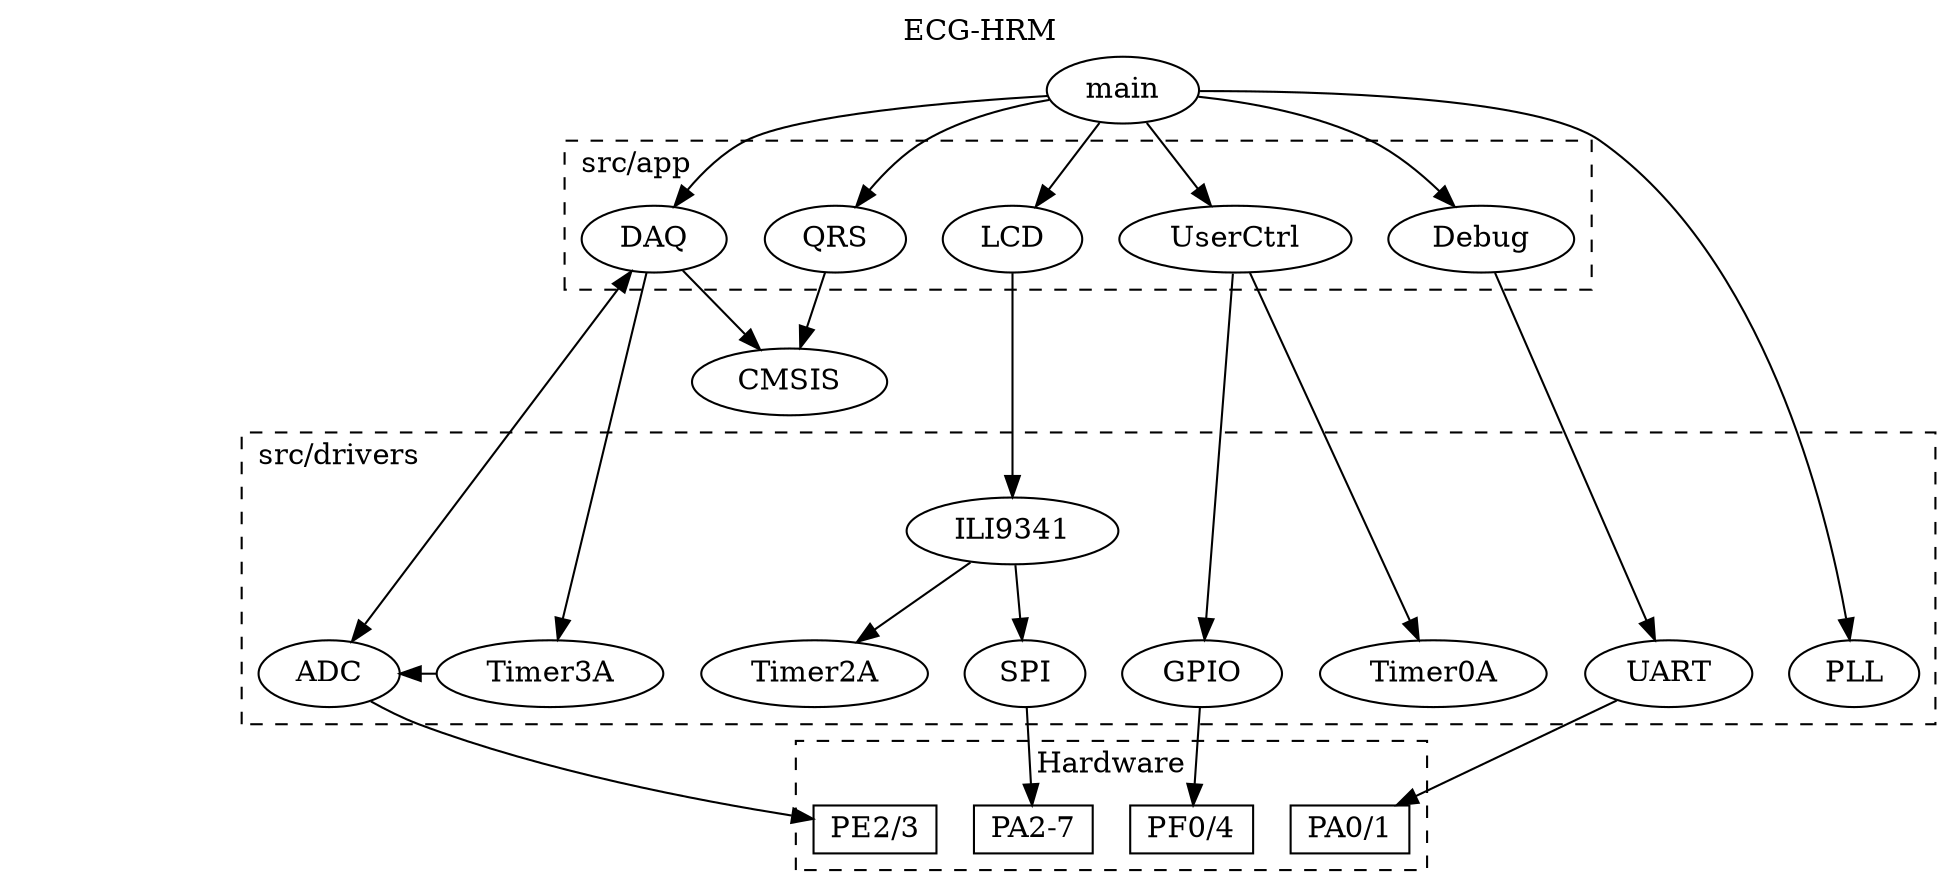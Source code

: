 digraph {
    labelloc="t";
    label="ECG-HRM";
    labeljust="c";
    newrank=true;
    node[shape=ellipse, height=0.25];

    // Invisible Rows
    subgraph invis_rows{
        node[style=invis, shape=none, width=0, height=0];
        rank_main -> rank_app -> rank_filt -> rank_middle -> rank_driver -> rank_hw[style=invis];
    };

    // Application Software
    subgraph cluster_app{
        label="src/app";
        labeljust="l"
        style="dashed";

        DAQ, QRS, LCD, UserCtrl, Debug;
    };

    // Device Drivers
    subgraph cluster_driver{
        label="src/drivers";
        labeljust="l"
        style="dashed";

        ADC, GPIO, ILI9341, PLL, SPI, Timer0A, Timer2A, Timer3A, UART;
    };

    // Hardware
    subgraph cluster_hw{
        label="Hardware";
        style="dashed";

        node[shape=rect; height=0.25; length=4];
        PA01[label="PA0/1"]
        PA27[label="PA2-7"];
        PE23[label="PE2/3"];
        PF04[label="PF0/4"];
    };

    // Row Orientation
    {rank=source; rank_main, main};
    {rank=same; rank_app, DAQ, QRS, LCD, UserCtrl, Debug};
    {rank=same; rank_filt, CMSIS}
    {rank=same; rank_middle, ILI9341};
    {rank=same; rank_driver, ADC, GPIO, PLL, SPI, UART,Timer0A, Timer2A, Timer3A};
    {rank=same; rank_hw, PA01, PE23, PF04, PA27};

    // Connections
    main -> {DAQ, QRS, LCD, UserCtrl, Debug, PLL};
    DAQ -> ADC[dir=both];
    DAQ -> {CMSIS, Timer3A};
    QRS -> CMSIS;
    LCD -> ILI9341 -> SPI -> PA27;
    UserCtrl -> Timer0A;
    UserCtrl -> GPIO -> PF04;
    Debug -> UART -> PA01;

    ILI9341 -> Timer2A;

    ADC -> {PE23};
    ADC -> Timer3A[dir=back];
}
